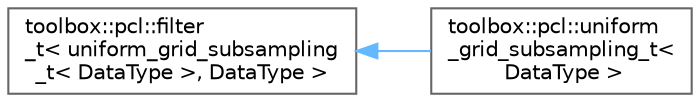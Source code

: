 digraph "Graphical Class Hierarchy"
{
 // LATEX_PDF_SIZE
  bgcolor="transparent";
  edge [fontname=Helvetica,fontsize=10,labelfontname=Helvetica,labelfontsize=10];
  node [fontname=Helvetica,fontsize=10,shape=box,height=0.2,width=0.4];
  rankdir="LR";
  Node0 [id="Node000000",label="toolbox::pcl::filter\l_t\< uniform_grid_subsampling\l_t\< DataType \>, DataType \>",height=0.2,width=0.4,color="grey40", fillcolor="white", style="filled",URL="$classtoolbox_1_1pcl_1_1filter__t.html",tooltip=" "];
  Node0 -> Node1 [id="edge130_Node000000_Node000001",dir="back",color="steelblue1",style="solid",tooltip=" "];
  Node1 [id="Node000001",label="toolbox::pcl::uniform\l_grid_subsampling_t\<\l DataType \>",height=0.2,width=0.4,color="grey40", fillcolor="white", style="filled",URL="$classtoolbox_1_1pcl_1_1uniform__grid__subsampling__t.html",tooltip=" "];
}
